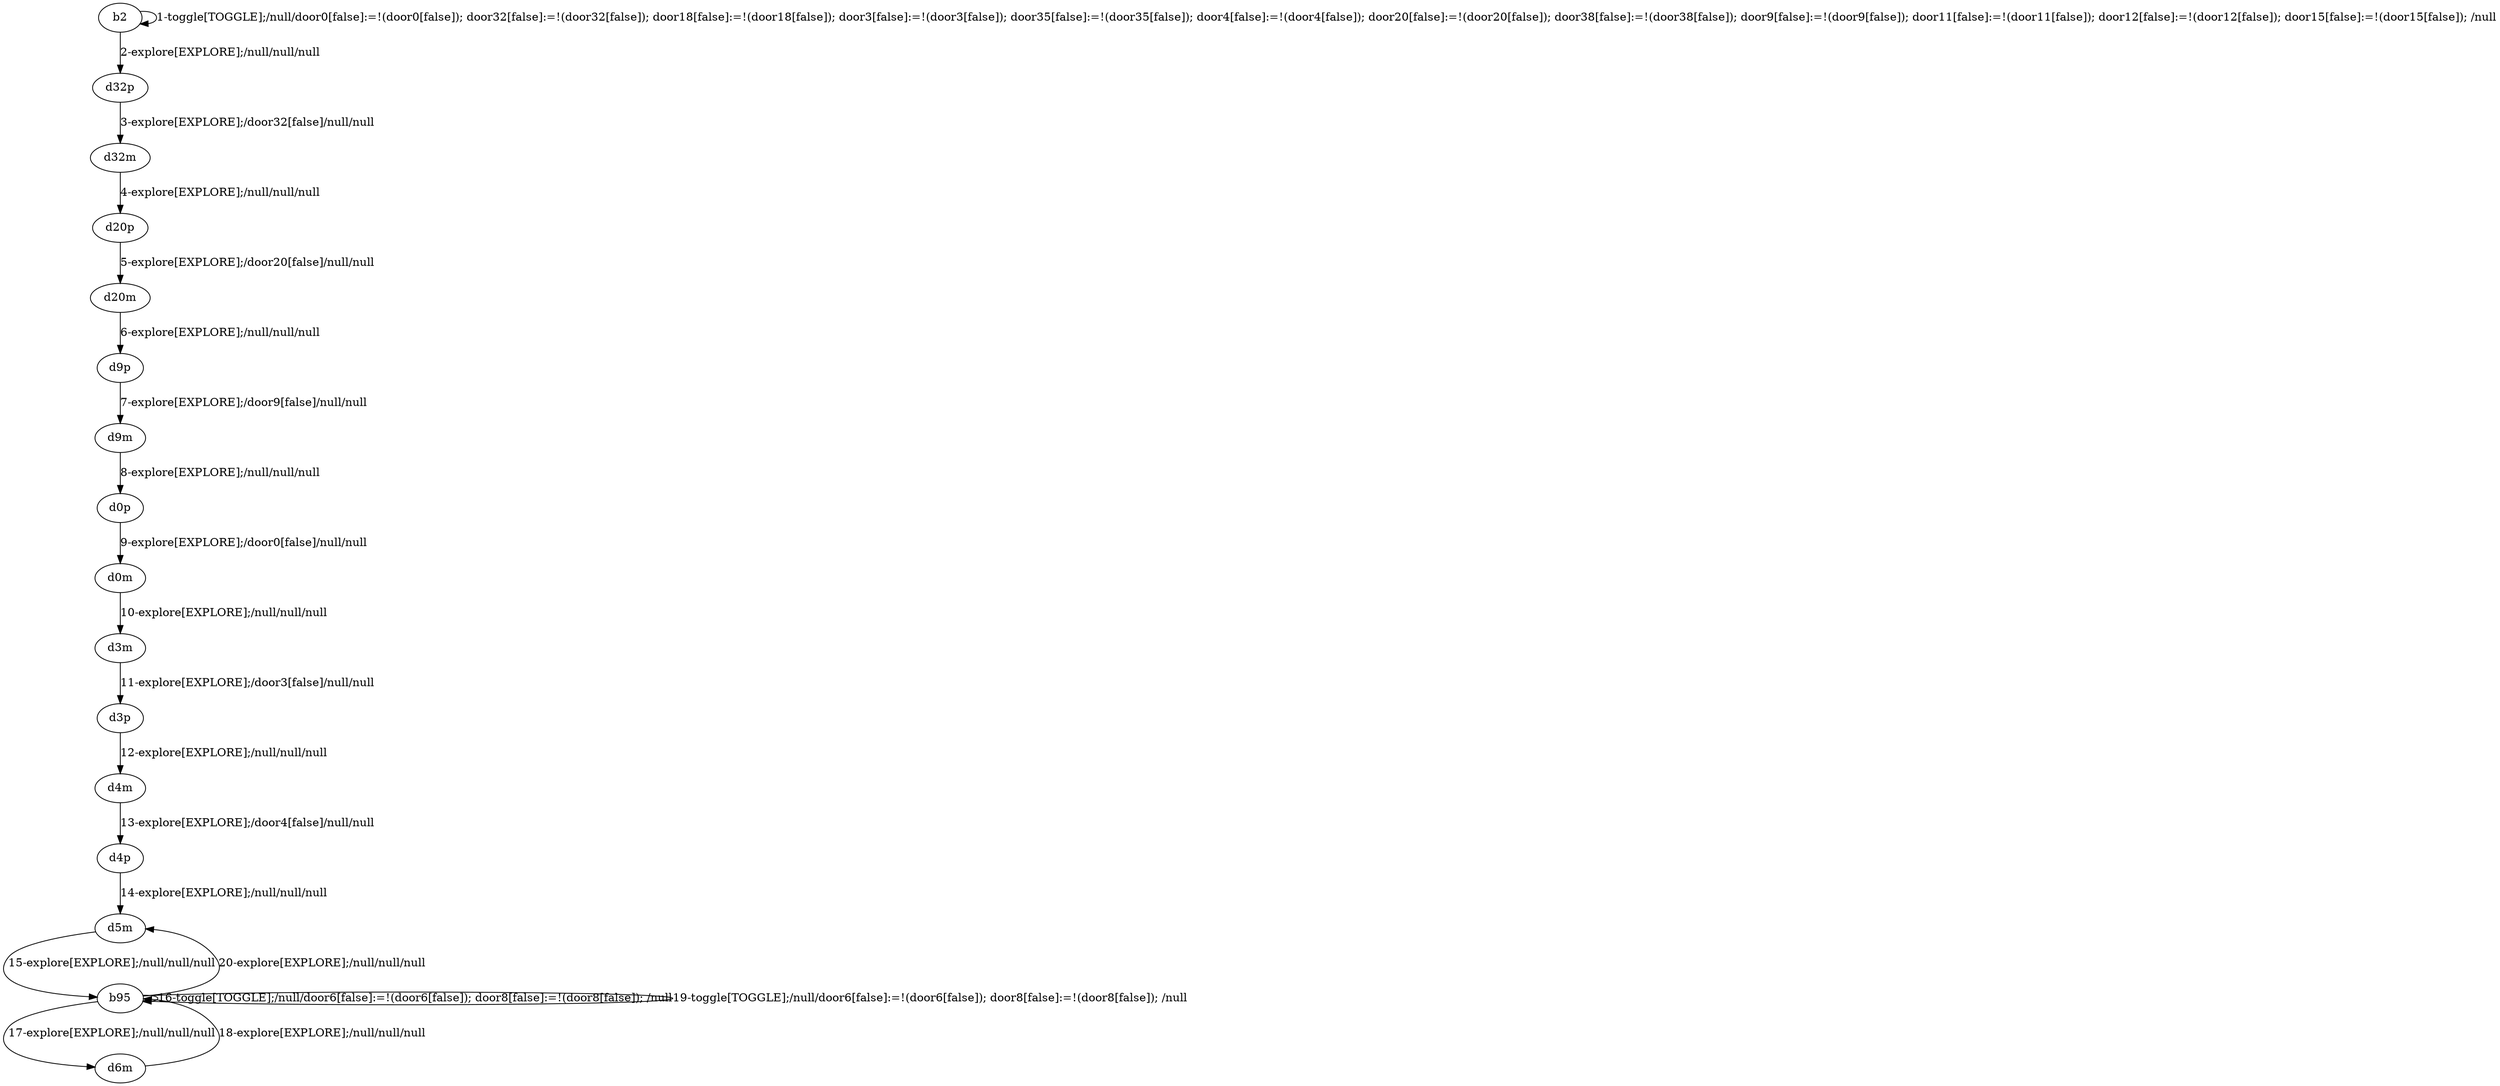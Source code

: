 # Total number of goals covered by this test: 1
# d6m --> b95

digraph g {
"b2" -> "b2" [label = "1-toggle[TOGGLE];/null/door0[false]:=!(door0[false]); door32[false]:=!(door32[false]); door18[false]:=!(door18[false]); door3[false]:=!(door3[false]); door35[false]:=!(door35[false]); door4[false]:=!(door4[false]); door20[false]:=!(door20[false]); door38[false]:=!(door38[false]); door9[false]:=!(door9[false]); door11[false]:=!(door11[false]); door12[false]:=!(door12[false]); door15[false]:=!(door15[false]); /null"];
"b2" -> "d32p" [label = "2-explore[EXPLORE];/null/null/null"];
"d32p" -> "d32m" [label = "3-explore[EXPLORE];/door32[false]/null/null"];
"d32m" -> "d20p" [label = "4-explore[EXPLORE];/null/null/null"];
"d20p" -> "d20m" [label = "5-explore[EXPLORE];/door20[false]/null/null"];
"d20m" -> "d9p" [label = "6-explore[EXPLORE];/null/null/null"];
"d9p" -> "d9m" [label = "7-explore[EXPLORE];/door9[false]/null/null"];
"d9m" -> "d0p" [label = "8-explore[EXPLORE];/null/null/null"];
"d0p" -> "d0m" [label = "9-explore[EXPLORE];/door0[false]/null/null"];
"d0m" -> "d3m" [label = "10-explore[EXPLORE];/null/null/null"];
"d3m" -> "d3p" [label = "11-explore[EXPLORE];/door3[false]/null/null"];
"d3p" -> "d4m" [label = "12-explore[EXPLORE];/null/null/null"];
"d4m" -> "d4p" [label = "13-explore[EXPLORE];/door4[false]/null/null"];
"d4p" -> "d5m" [label = "14-explore[EXPLORE];/null/null/null"];
"d5m" -> "b95" [label = "15-explore[EXPLORE];/null/null/null"];
"b95" -> "b95" [label = "16-toggle[TOGGLE];/null/door6[false]:=!(door6[false]); door8[false]:=!(door8[false]); /null"];
"b95" -> "d6m" [label = "17-explore[EXPLORE];/null/null/null"];
"d6m" -> "b95" [label = "18-explore[EXPLORE];/null/null/null"];
"b95" -> "b95" [label = "19-toggle[TOGGLE];/null/door6[false]:=!(door6[false]); door8[false]:=!(door8[false]); /null"];
"b95" -> "d5m" [label = "20-explore[EXPLORE];/null/null/null"];
}